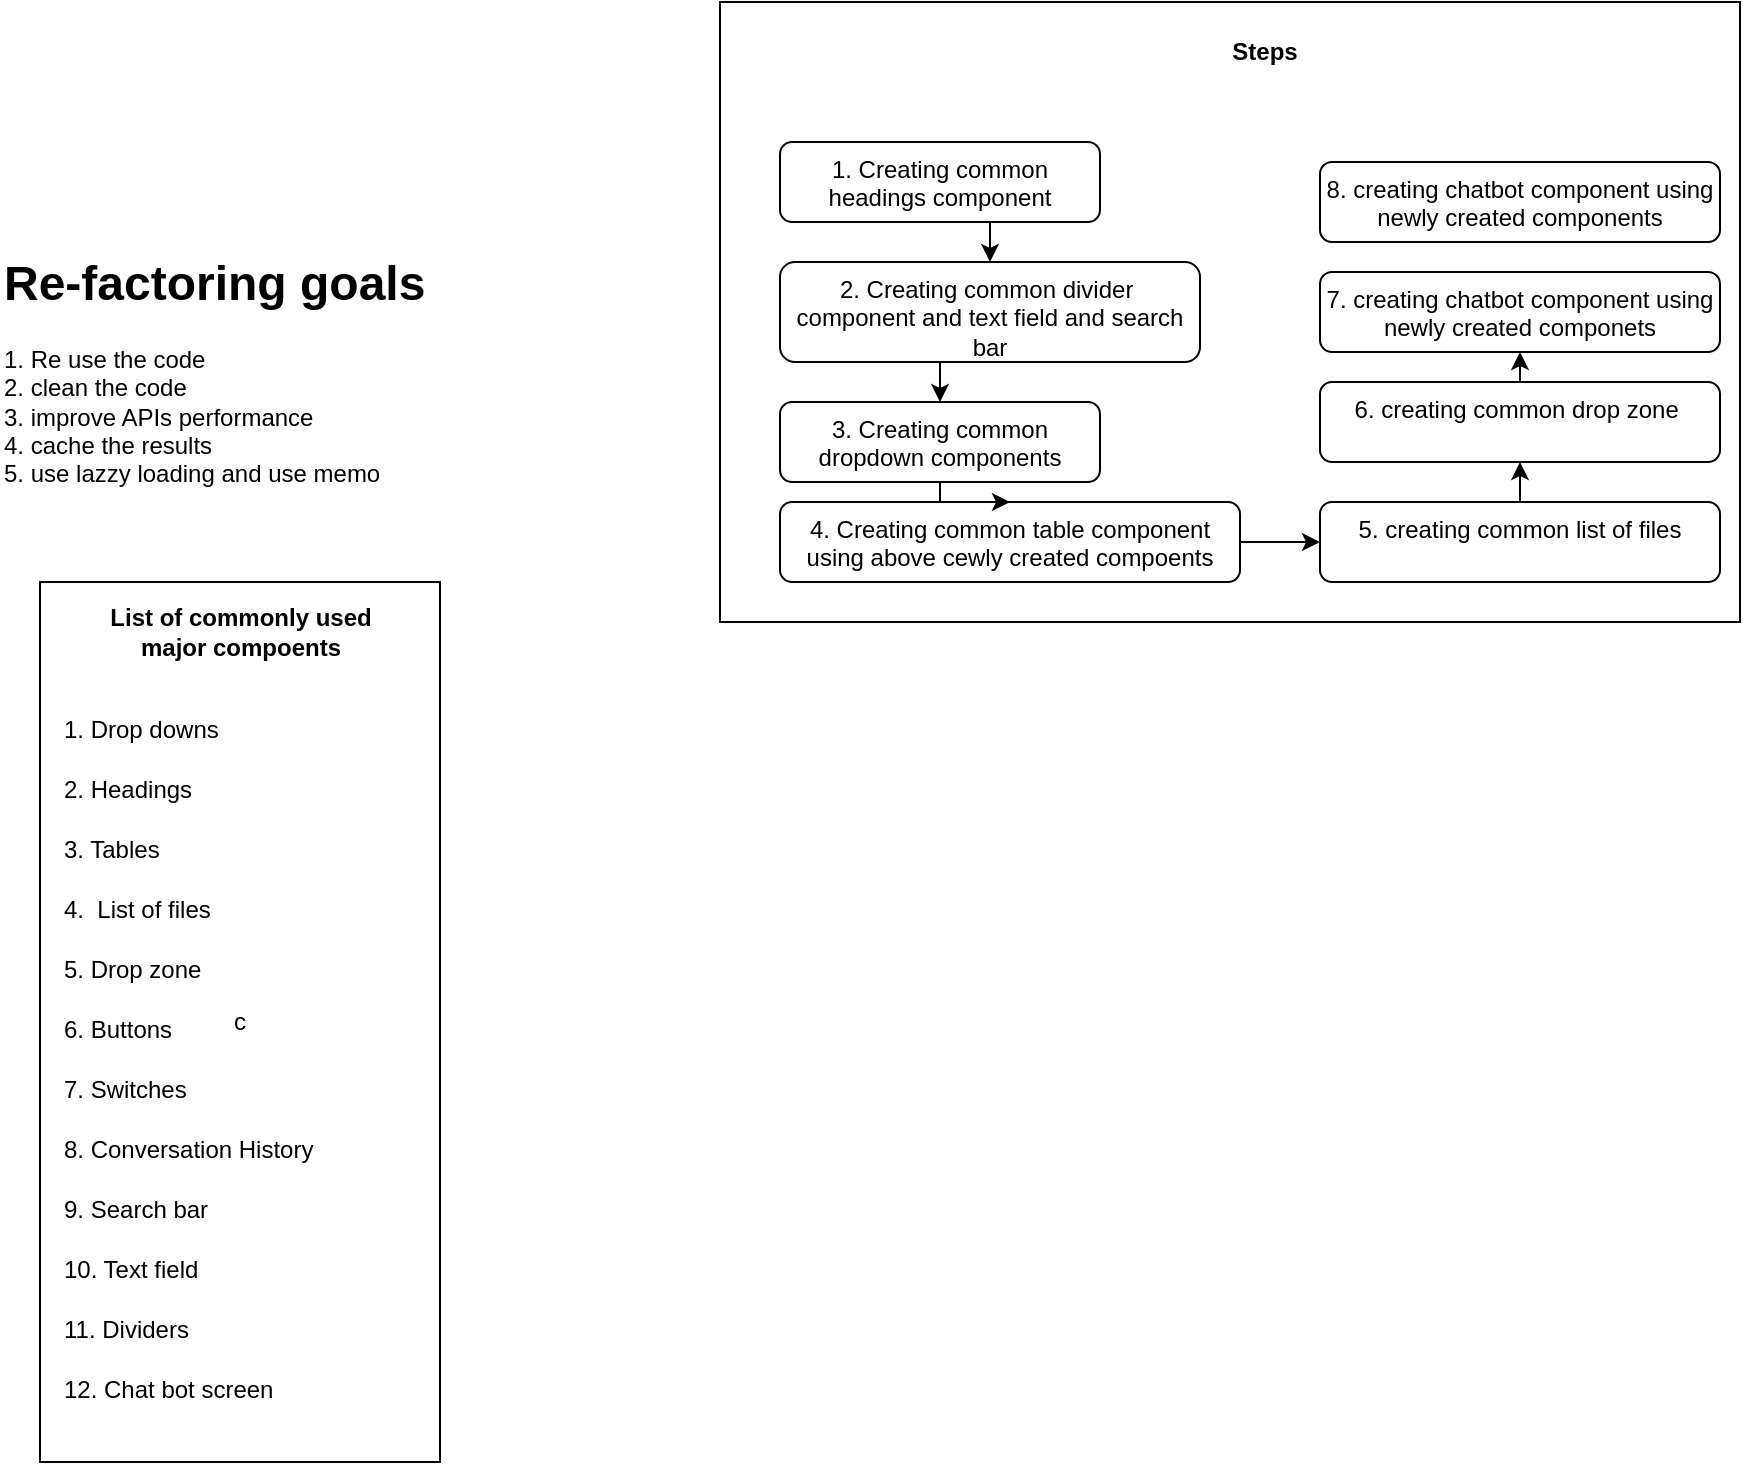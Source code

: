 <mxfile version="24.5.2" type="github">
  <diagram name="Page-1" id="wD-8uv_HLO9gvdmJCeTE">
    <mxGraphModel dx="1050" dy="1657" grid="1" gridSize="10" guides="1" tooltips="1" connect="1" arrows="1" fold="1" page="1" pageScale="1" pageWidth="850" pageHeight="1100" math="0" shadow="0">
      <root>
        <mxCell id="0" />
        <mxCell id="1" parent="0" />
        <mxCell id="5xO4zUCTU97ihrAl-Xpu-1" value="&lt;h1 style=&quot;margin-top: 0px;&quot;&gt;Re-factoring goals&lt;/h1&gt;&lt;p&gt;1. Re use the code&lt;br&gt;2. clean the code&lt;br&gt;3. improve APIs performance&amp;nbsp;&lt;br&gt;4. cache the results&amp;nbsp;&lt;br&gt;5. use lazzy loading and use memo&lt;/p&gt;" style="text;html=1;whiteSpace=wrap;overflow=hidden;rounded=0;" parent="1" vertex="1">
          <mxGeometry x="20" y="30" width="270" height="130" as="geometry" />
        </mxCell>
        <mxCell id="8uUWsJeZfMnWuA44fKmX-4" value="c&lt;span style=&quot;color: rgba(0, 0, 0, 0); font-family: monospace; font-size: 0px; text-align: start; text-wrap: nowrap;&quot;&gt;%3CmxGraphModel%3E%3Croot%3E%3CmxCell%20id%3D%220%22%2F%3E%3CmxCell%20id%3D%221%22%20parent%3D%220%22%2F%3E%3CmxCell%20id%3D%222%22%20value%3D%2211.%20Dividers%22%20style%3D%22text%3Bhtml%3D1%3Balign%3Dleft%3BverticalAlign%3Dtop%3BwhiteSpace%3Dwrap%3Brounded%3D0%3B%22%20vertex%3D%221%22%20parent%3D%221%22%3E%3CmxGeometry%20x%3D%2250%22%20y%3D%22560%22%20width%3D%22140%22%20height%3D%2230%22%20as%3D%22geometry%22%2F%3E%3C%2FmxCell%3E%3C%2Froot%3E%3C%2FmxGraphModel%3E&lt;/span&gt;" style="rounded=0;whiteSpace=wrap;html=1;fillColor=none;" vertex="1" parent="1">
          <mxGeometry x="40" y="200" width="200" height="440" as="geometry" />
        </mxCell>
        <mxCell id="8uUWsJeZfMnWuA44fKmX-5" value="&lt;b&gt;List of commonly used major compoents&lt;/b&gt;" style="text;html=1;align=center;verticalAlign=middle;whiteSpace=wrap;rounded=0;" vertex="1" parent="1">
          <mxGeometry x="57.5" y="210" width="165" height="30" as="geometry" />
        </mxCell>
        <mxCell id="8uUWsJeZfMnWuA44fKmX-6" value="1. Drop downs" style="text;html=1;align=left;verticalAlign=top;whiteSpace=wrap;rounded=0;" vertex="1" parent="1">
          <mxGeometry x="50" y="260" width="140" height="30" as="geometry" />
        </mxCell>
        <mxCell id="8uUWsJeZfMnWuA44fKmX-7" value="2. Headings" style="text;html=1;align=left;verticalAlign=top;whiteSpace=wrap;rounded=0;" vertex="1" parent="1">
          <mxGeometry x="50" y="290" width="100" height="30" as="geometry" />
        </mxCell>
        <mxCell id="8uUWsJeZfMnWuA44fKmX-8" value="3. Tables" style="text;html=1;align=left;verticalAlign=top;whiteSpace=wrap;rounded=0;" vertex="1" parent="1">
          <mxGeometry x="50" y="320" width="130" height="30" as="geometry" />
        </mxCell>
        <mxCell id="8uUWsJeZfMnWuA44fKmX-9" value="4.&amp;nbsp; List of files" style="text;html=1;align=left;verticalAlign=top;whiteSpace=wrap;rounded=0;" vertex="1" parent="1">
          <mxGeometry x="50" y="350" width="120" height="30" as="geometry" />
        </mxCell>
        <mxCell id="8uUWsJeZfMnWuA44fKmX-10" value="5. Drop zone" style="text;html=1;align=left;verticalAlign=top;whiteSpace=wrap;rounded=0;" vertex="1" parent="1">
          <mxGeometry x="50" y="380" width="130" height="30" as="geometry" />
        </mxCell>
        <mxCell id="8uUWsJeZfMnWuA44fKmX-11" value="6. Buttons" style="text;html=1;align=left;verticalAlign=top;whiteSpace=wrap;rounded=0;" vertex="1" parent="1">
          <mxGeometry x="50" y="410" width="130" height="30" as="geometry" />
        </mxCell>
        <mxCell id="8uUWsJeZfMnWuA44fKmX-12" value="7. Switches" style="text;html=1;align=left;verticalAlign=top;whiteSpace=wrap;rounded=0;" vertex="1" parent="1">
          <mxGeometry x="50" y="440" width="140" height="30" as="geometry" />
        </mxCell>
        <mxCell id="8uUWsJeZfMnWuA44fKmX-13" value="8. Conversation History" style="text;html=1;align=left;verticalAlign=top;whiteSpace=wrap;rounded=0;" vertex="1" parent="1">
          <mxGeometry x="50" y="470" width="150" height="30" as="geometry" />
        </mxCell>
        <mxCell id="8uUWsJeZfMnWuA44fKmX-14" value="9. Search bar" style="text;html=1;align=left;verticalAlign=top;whiteSpace=wrap;rounded=0;" vertex="1" parent="1">
          <mxGeometry x="50" y="500" width="120" height="30" as="geometry" />
        </mxCell>
        <mxCell id="8uUWsJeZfMnWuA44fKmX-15" value="10. Text field" style="text;html=1;align=left;verticalAlign=top;whiteSpace=wrap;rounded=0;" vertex="1" parent="1">
          <mxGeometry x="50" y="530" width="140" height="30" as="geometry" />
        </mxCell>
        <mxCell id="8uUWsJeZfMnWuA44fKmX-16" value="11. Dividers" style="text;html=1;align=left;verticalAlign=top;whiteSpace=wrap;rounded=0;" vertex="1" parent="1">
          <mxGeometry x="50" y="560" width="140" height="30" as="geometry" />
        </mxCell>
        <mxCell id="8uUWsJeZfMnWuA44fKmX-17" value="12. Chat bot screen" style="text;html=1;align=left;verticalAlign=top;whiteSpace=wrap;rounded=0;" vertex="1" parent="1">
          <mxGeometry x="50" y="590" width="140" height="30" as="geometry" />
        </mxCell>
        <mxCell id="8uUWsJeZfMnWuA44fKmX-18" value="" style="rounded=0;whiteSpace=wrap;html=1;fillColor=none;" vertex="1" parent="1">
          <mxGeometry x="380" y="-90" width="510" height="310" as="geometry" />
        </mxCell>
        <mxCell id="8uUWsJeZfMnWuA44fKmX-19" value="&lt;b&gt;Steps&lt;/b&gt;" style="text;html=1;align=center;verticalAlign=middle;whiteSpace=wrap;rounded=0;" vertex="1" parent="1">
          <mxGeometry x="570" y="-80" width="165" height="30" as="geometry" />
        </mxCell>
        <mxCell id="8uUWsJeZfMnWuA44fKmX-24" style="edgeStyle=orthogonalEdgeStyle;rounded=0;orthogonalLoop=1;jettySize=auto;html=1;exitX=0.5;exitY=1;exitDx=0;exitDy=0;entryX=0.5;entryY=0;entryDx=0;entryDy=0;" edge="1" parent="1" source="8uUWsJeZfMnWuA44fKmX-20" target="8uUWsJeZfMnWuA44fKmX-21">
          <mxGeometry relative="1" as="geometry" />
        </mxCell>
        <mxCell id="8uUWsJeZfMnWuA44fKmX-20" value="1. Creating common headings component" style="rounded=1;whiteSpace=wrap;html=1;fillColor=none;align=center;verticalAlign=top;" vertex="1" parent="1">
          <mxGeometry x="410" y="-20" width="160" height="40" as="geometry" />
        </mxCell>
        <mxCell id="8uUWsJeZfMnWuA44fKmX-25" style="edgeStyle=orthogonalEdgeStyle;rounded=0;orthogonalLoop=1;jettySize=auto;html=1;exitX=0.5;exitY=1;exitDx=0;exitDy=0;entryX=0.5;entryY=0;entryDx=0;entryDy=0;" edge="1" parent="1" source="8uUWsJeZfMnWuA44fKmX-21" target="8uUWsJeZfMnWuA44fKmX-22">
          <mxGeometry relative="1" as="geometry" />
        </mxCell>
        <mxCell id="8uUWsJeZfMnWuA44fKmX-21" value="2. Creating common divider&amp;nbsp; component and text field and search bar" style="rounded=1;whiteSpace=wrap;html=1;fillColor=none;verticalAlign=top;align=center;" vertex="1" parent="1">
          <mxGeometry x="410" y="40" width="210" height="50" as="geometry" />
        </mxCell>
        <mxCell id="8uUWsJeZfMnWuA44fKmX-26" style="edgeStyle=orthogonalEdgeStyle;rounded=0;orthogonalLoop=1;jettySize=auto;html=1;exitX=0.5;exitY=1;exitDx=0;exitDy=0;entryX=0.5;entryY=0;entryDx=0;entryDy=0;" edge="1" parent="1" source="8uUWsJeZfMnWuA44fKmX-22" target="8uUWsJeZfMnWuA44fKmX-23">
          <mxGeometry relative="1" as="geometry">
            <Array as="points">
              <mxPoint x="490" y="160" />
            </Array>
          </mxGeometry>
        </mxCell>
        <mxCell id="8uUWsJeZfMnWuA44fKmX-22" value="3. Creating common dropdown components" style="rounded=1;whiteSpace=wrap;html=1;fillColor=none;verticalAlign=top;align=center;" vertex="1" parent="1">
          <mxGeometry x="410" y="110" width="160" height="40" as="geometry" />
        </mxCell>
        <mxCell id="8uUWsJeZfMnWuA44fKmX-28" style="edgeStyle=orthogonalEdgeStyle;rounded=0;orthogonalLoop=1;jettySize=auto;html=1;exitX=1;exitY=0.5;exitDx=0;exitDy=0;entryX=0;entryY=0.5;entryDx=0;entryDy=0;" edge="1" parent="1" source="8uUWsJeZfMnWuA44fKmX-23" target="8uUWsJeZfMnWuA44fKmX-27">
          <mxGeometry relative="1" as="geometry" />
        </mxCell>
        <mxCell id="8uUWsJeZfMnWuA44fKmX-23" value="4. Creating common table component using above cewly created compoents" style="rounded=1;whiteSpace=wrap;html=1;fillColor=none;verticalAlign=top;align=center;" vertex="1" parent="1">
          <mxGeometry x="410" y="160" width="230" height="40" as="geometry" />
        </mxCell>
        <mxCell id="8uUWsJeZfMnWuA44fKmX-30" style="edgeStyle=orthogonalEdgeStyle;rounded=0;orthogonalLoop=1;jettySize=auto;html=1;exitX=0.5;exitY=0;exitDx=0;exitDy=0;entryX=0.5;entryY=1;entryDx=0;entryDy=0;" edge="1" parent="1" source="8uUWsJeZfMnWuA44fKmX-27" target="8uUWsJeZfMnWuA44fKmX-29">
          <mxGeometry relative="1" as="geometry" />
        </mxCell>
        <mxCell id="8uUWsJeZfMnWuA44fKmX-27" value="5. creating common list of files" style="rounded=1;whiteSpace=wrap;html=1;fillColor=none;verticalAlign=top;align=center;" vertex="1" parent="1">
          <mxGeometry x="680" y="160" width="200" height="40" as="geometry" />
        </mxCell>
        <mxCell id="8uUWsJeZfMnWuA44fKmX-32" style="edgeStyle=orthogonalEdgeStyle;rounded=0;orthogonalLoop=1;jettySize=auto;html=1;exitX=0.5;exitY=0;exitDx=0;exitDy=0;entryX=0.5;entryY=1;entryDx=0;entryDy=0;" edge="1" parent="1" source="8uUWsJeZfMnWuA44fKmX-29" target="8uUWsJeZfMnWuA44fKmX-31">
          <mxGeometry relative="1" as="geometry" />
        </mxCell>
        <mxCell id="8uUWsJeZfMnWuA44fKmX-29" value="6. creating common drop zone&amp;nbsp;" style="rounded=1;whiteSpace=wrap;html=1;fillColor=none;verticalAlign=top;align=center;" vertex="1" parent="1">
          <mxGeometry x="680" y="100" width="200" height="40" as="geometry" />
        </mxCell>
        <mxCell id="8uUWsJeZfMnWuA44fKmX-31" value="7. creating chatbot component using newly created componets" style="rounded=1;whiteSpace=wrap;html=1;fillColor=none;verticalAlign=top;align=center;" vertex="1" parent="1">
          <mxGeometry x="680" y="45" width="200" height="40" as="geometry" />
        </mxCell>
        <mxCell id="8uUWsJeZfMnWuA44fKmX-33" value="8. creating chatbot component using newly created components" style="rounded=1;whiteSpace=wrap;html=1;fillColor=none;verticalAlign=top;align=center;" vertex="1" parent="1">
          <mxGeometry x="680" y="-10" width="200" height="40" as="geometry" />
        </mxCell>
      </root>
    </mxGraphModel>
  </diagram>
</mxfile>
